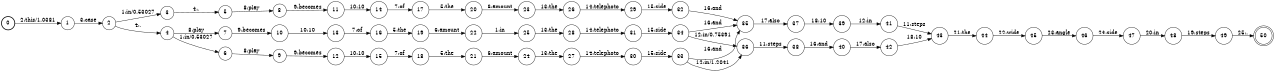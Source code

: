 digraph FST {
rankdir = LR;
size = "8.5,11";
label = "";
center = 1;
orientation = Portrait;
ranksep = "0.4";
nodesep = "0.25";
0 [label = "0", shape = circle, style = bold, fontsize = 14]
	0 -> 1 [label = "2:this/1.0381", fontsize = 14];
1 [label = "1", shape = circle, style = solid, fontsize = 14]
	1 -> 2 [label = "3:case", fontsize = 14];
2 [label = "2", shape = circle, style = solid, fontsize = 14]
	2 -> 3 [label = "1:in/0.53027", fontsize = 14];
	2 -> 4 [label = "4:,", fontsize = 14];
3 [label = "3", shape = circle, style = solid, fontsize = 14]
	3 -> 5 [label = "4:,", fontsize = 14];
4 [label = "4", shape = circle, style = solid, fontsize = 14]
	4 -> 6 [label = "1:in/0.53027", fontsize = 14];
	4 -> 7 [label = "8:play", fontsize = 14];
5 [label = "5", shape = circle, style = solid, fontsize = 14]
	5 -> 8 [label = "8:play", fontsize = 14];
6 [label = "6", shape = circle, style = solid, fontsize = 14]
	6 -> 9 [label = "8:play", fontsize = 14];
7 [label = "7", shape = circle, style = solid, fontsize = 14]
	7 -> 10 [label = "9:becomes", fontsize = 14];
8 [label = "8", shape = circle, style = solid, fontsize = 14]
	8 -> 11 [label = "9:becomes", fontsize = 14];
9 [label = "9", shape = circle, style = solid, fontsize = 14]
	9 -> 12 [label = "9:becomes", fontsize = 14];
10 [label = "10", shape = circle, style = solid, fontsize = 14]
	10 -> 13 [label = "10:10", fontsize = 14];
11 [label = "11", shape = circle, style = solid, fontsize = 14]
	11 -> 14 [label = "10:10", fontsize = 14];
12 [label = "12", shape = circle, style = solid, fontsize = 14]
	12 -> 15 [label = "10:10", fontsize = 14];
13 [label = "13", shape = circle, style = solid, fontsize = 14]
	13 -> 16 [label = "7:of", fontsize = 14];
14 [label = "14", shape = circle, style = solid, fontsize = 14]
	14 -> 17 [label = "7:of", fontsize = 14];
15 [label = "15", shape = circle, style = solid, fontsize = 14]
	15 -> 18 [label = "7:of", fontsize = 14];
16 [label = "16", shape = circle, style = solid, fontsize = 14]
	16 -> 19 [label = "5:the", fontsize = 14];
17 [label = "17", shape = circle, style = solid, fontsize = 14]
	17 -> 20 [label = "5:the", fontsize = 14];
18 [label = "18", shape = circle, style = solid, fontsize = 14]
	18 -> 21 [label = "5:the", fontsize = 14];
19 [label = "19", shape = circle, style = solid, fontsize = 14]
	19 -> 22 [label = "6:amount", fontsize = 14];
20 [label = "20", shape = circle, style = solid, fontsize = 14]
	20 -> 23 [label = "6:amount", fontsize = 14];
21 [label = "21", shape = circle, style = solid, fontsize = 14]
	21 -> 24 [label = "6:amount", fontsize = 14];
22 [label = "22", shape = circle, style = solid, fontsize = 14]
	22 -> 25 [label = "1:in", fontsize = 14];
23 [label = "23", shape = circle, style = solid, fontsize = 14]
	23 -> 26 [label = "13:the", fontsize = 14];
24 [label = "24", shape = circle, style = solid, fontsize = 14]
	24 -> 27 [label = "13:the", fontsize = 14];
25 [label = "25", shape = circle, style = solid, fontsize = 14]
	25 -> 28 [label = "13:the", fontsize = 14];
26 [label = "26", shape = circle, style = solid, fontsize = 14]
	26 -> 29 [label = "14:telephoto", fontsize = 14];
27 [label = "27", shape = circle, style = solid, fontsize = 14]
	27 -> 30 [label = "14:telephoto", fontsize = 14];
28 [label = "28", shape = circle, style = solid, fontsize = 14]
	28 -> 31 [label = "14:telephoto", fontsize = 14];
29 [label = "29", shape = circle, style = solid, fontsize = 14]
	29 -> 32 [label = "15:side", fontsize = 14];
30 [label = "30", shape = circle, style = solid, fontsize = 14]
	30 -> 33 [label = "15:side", fontsize = 14];
31 [label = "31", shape = circle, style = solid, fontsize = 14]
	31 -> 34 [label = "15:side", fontsize = 14];
32 [label = "32", shape = circle, style = solid, fontsize = 14]
	32 -> 35 [label = "16:and", fontsize = 14];
33 [label = "33", shape = circle, style = solid, fontsize = 14]
	33 -> 36 [label = "12:in/1.2041", fontsize = 14];
	33 -> 35 [label = "16:and", fontsize = 14];
34 [label = "34", shape = circle, style = solid, fontsize = 14]
	34 -> 36 [label = "12:in/0.75391", fontsize = 14];
	34 -> 35 [label = "16:and", fontsize = 14];
35 [label = "35", shape = circle, style = solid, fontsize = 14]
	35 -> 37 [label = "17:also", fontsize = 14];
36 [label = "36", shape = circle, style = solid, fontsize = 14]
	36 -> 38 [label = "11:steps", fontsize = 14];
37 [label = "37", shape = circle, style = solid, fontsize = 14]
	37 -> 39 [label = "18:10", fontsize = 14];
38 [label = "38", shape = circle, style = solid, fontsize = 14]
	38 -> 40 [label = "16:and", fontsize = 14];
39 [label = "39", shape = circle, style = solid, fontsize = 14]
	39 -> 41 [label = "12:in", fontsize = 14];
40 [label = "40", shape = circle, style = solid, fontsize = 14]
	40 -> 42 [label = "17:also", fontsize = 14];
41 [label = "41", shape = circle, style = solid, fontsize = 14]
	41 -> 43 [label = "11:steps", fontsize = 14];
42 [label = "42", shape = circle, style = solid, fontsize = 14]
	42 -> 43 [label = "18:10", fontsize = 14];
43 [label = "43", shape = circle, style = solid, fontsize = 14]
	43 -> 44 [label = "21:the", fontsize = 14];
44 [label = "44", shape = circle, style = solid, fontsize = 14]
	44 -> 45 [label = "22:wide", fontsize = 14];
45 [label = "45", shape = circle, style = solid, fontsize = 14]
	45 -> 46 [label = "23:angle", fontsize = 14];
46 [label = "46", shape = circle, style = solid, fontsize = 14]
	46 -> 47 [label = "24:side", fontsize = 14];
47 [label = "47", shape = circle, style = solid, fontsize = 14]
	47 -> 48 [label = "20:in", fontsize = 14];
48 [label = "48", shape = circle, style = solid, fontsize = 14]
	48 -> 49 [label = "19:steps", fontsize = 14];
49 [label = "49", shape = circle, style = solid, fontsize = 14]
	49 -> 50 [label = "25:.", fontsize = 14];
50 [label = "50", shape = doublecircle, style = solid, fontsize = 14]
}

